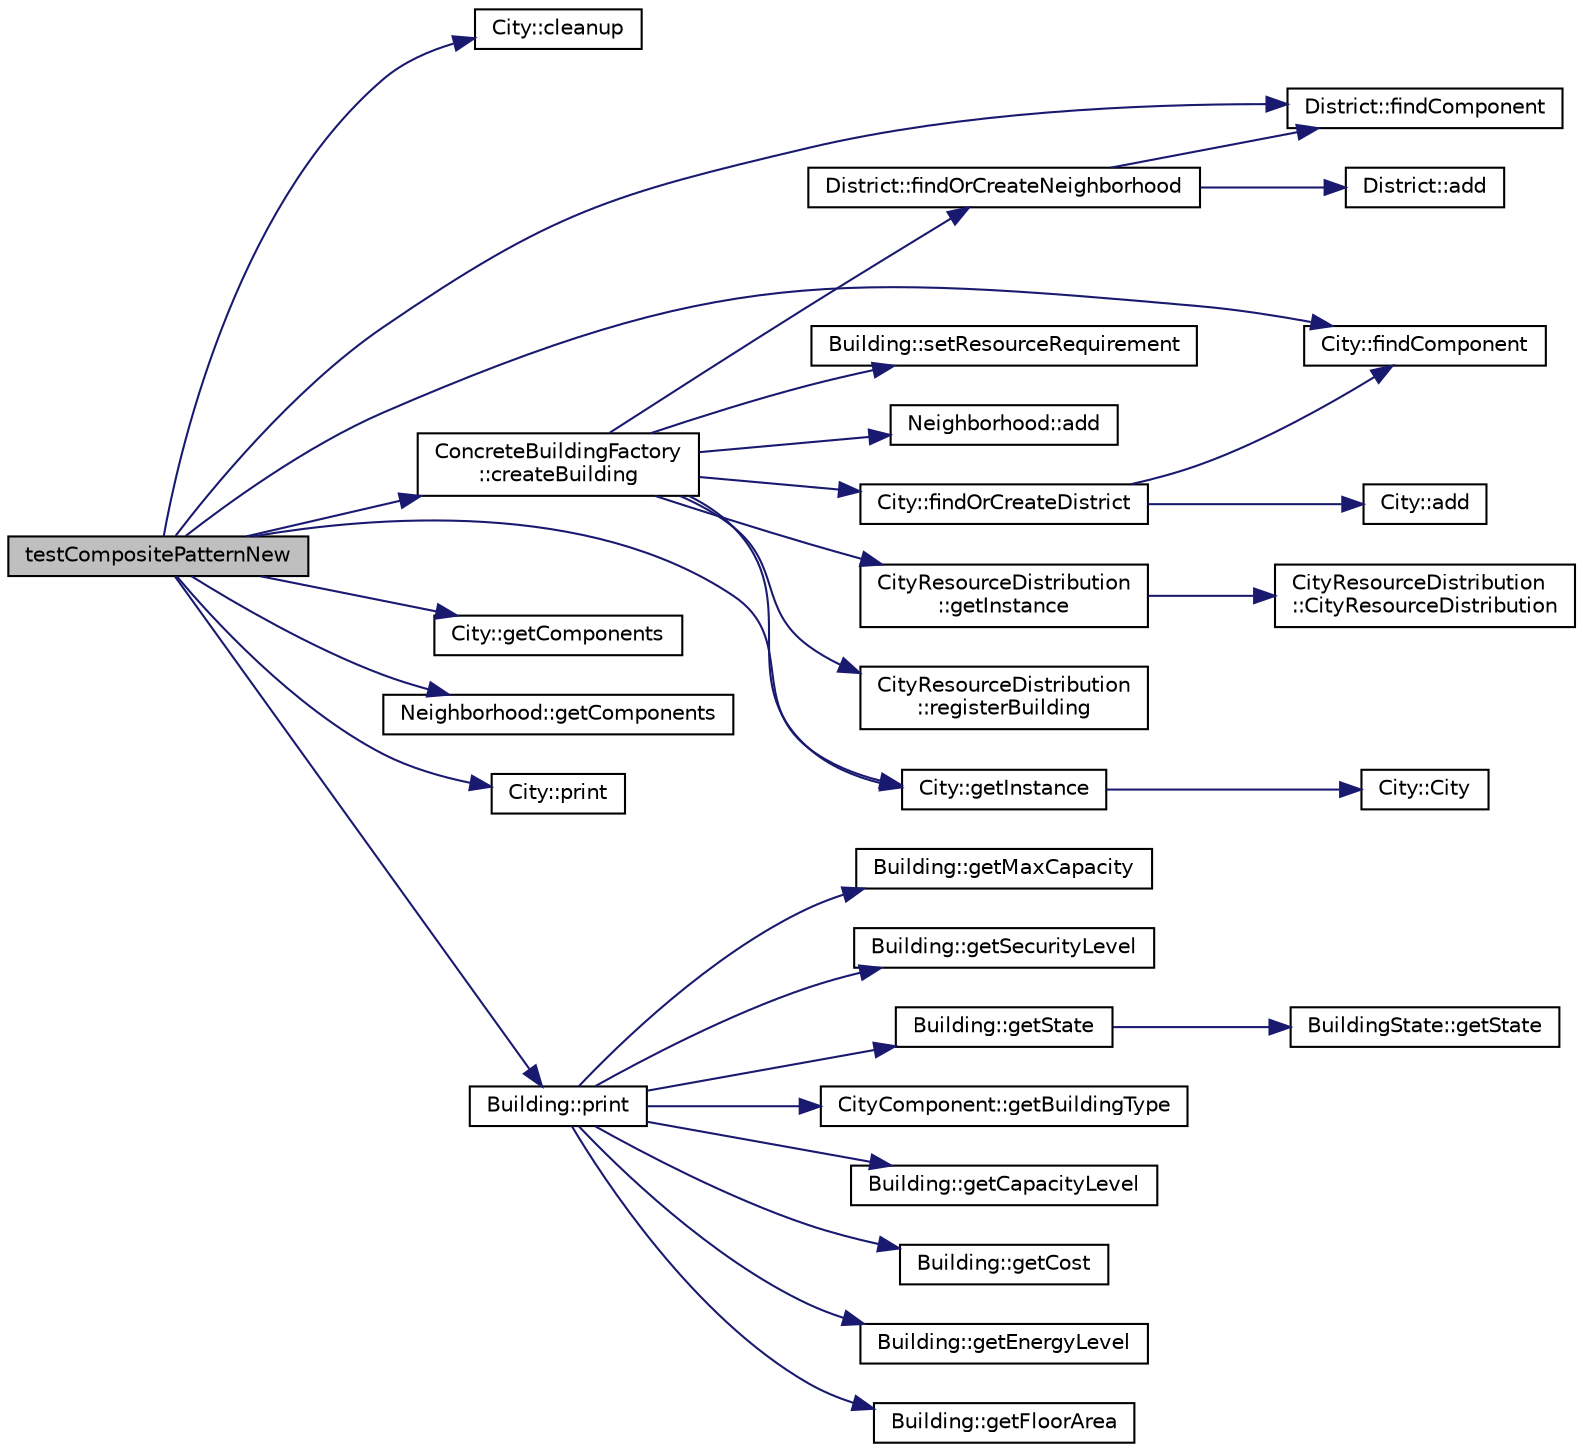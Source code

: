 digraph "testCompositePatternNew"
{
 // LATEX_PDF_SIZE
  edge [fontname="Helvetica",fontsize="10",labelfontname="Helvetica",labelfontsize="10"];
  node [fontname="Helvetica",fontsize="10",shape=record];
  rankdir="LR";
  Node1 [label="testCompositePatternNew",height=0.2,width=0.4,color="black", fillcolor="grey75", style="filled", fontcolor="black",tooltip=" "];
  Node1 -> Node2 [color="midnightblue",fontsize="10",style="solid",fontname="Helvetica"];
  Node2 [label="City::cleanup",height=0.2,width=0.4,color="black", fillcolor="white", style="filled",URL="$classCity.html#ade42fd8421580c9a3168083570ec8033",tooltip=" "];
  Node1 -> Node3 [color="midnightblue",fontsize="10",style="solid",fontname="Helvetica"];
  Node3 [label="ConcreteBuildingFactory\l::createBuilding",height=0.2,width=0.4,color="black", fillcolor="white", style="filled",URL="$classConcreteBuildingFactory.html#a7bfea29ce0e7c7272b82096d147e9c98",tooltip="Creates a new building of the specified type."];
  Node3 -> Node4 [color="midnightblue",fontsize="10",style="solid",fontname="Helvetica"];
  Node4 [label="Neighborhood::add",height=0.2,width=0.4,color="black", fillcolor="white", style="filled",URL="$classNeighborhood.html#a6c672923d3425007e15887e13c653417",tooltip="Adds a component to the neighborhood."];
  Node3 -> Node5 [color="midnightblue",fontsize="10",style="solid",fontname="Helvetica"];
  Node5 [label="City::findOrCreateDistrict",height=0.2,width=0.4,color="black", fillcolor="white", style="filled",URL="$classCity.html#aa152d0d49cd1f7736da6bc684b06ee9a",tooltip=" "];
  Node5 -> Node6 [color="midnightblue",fontsize="10",style="solid",fontname="Helvetica"];
  Node6 [label="City::add",height=0.2,width=0.4,color="black", fillcolor="white", style="filled",URL="$classCity.html#a425a1ec02c953daa3b54d2130b436ea5",tooltip="Adds a child component."];
  Node5 -> Node7 [color="midnightblue",fontsize="10",style="solid",fontname="Helvetica"];
  Node7 [label="City::findComponent",height=0.2,width=0.4,color="black", fillcolor="white", style="filled",URL="$classCity.html#ac84bf70abdb7b505e0c5ceee0a308f76",tooltip="Finds a component by name."];
  Node3 -> Node8 [color="midnightblue",fontsize="10",style="solid",fontname="Helvetica"];
  Node8 [label="District::findOrCreateNeighborhood",height=0.2,width=0.4,color="black", fillcolor="white", style="filled",URL="$classDistrict.html#a53b86971dc7d56d1872888afd154bec6",tooltip=" "];
  Node8 -> Node9 [color="midnightblue",fontsize="10",style="solid",fontname="Helvetica"];
  Node9 [label="District::add",height=0.2,width=0.4,color="black", fillcolor="white", style="filled",URL="$classDistrict.html#a0a5ae16e9ca18114255fd4948089915d",tooltip="Add neighborhood to district."];
  Node8 -> Node10 [color="midnightblue",fontsize="10",style="solid",fontname="Helvetica"];
  Node10 [label="District::findComponent",height=0.2,width=0.4,color="black", fillcolor="white", style="filled",URL="$classDistrict.html#a8336720f00a6c0eaa8790e7e3f1547ad",tooltip="Finds a component by name."];
  Node3 -> Node11 [color="midnightblue",fontsize="10",style="solid",fontname="Helvetica"];
  Node11 [label="City::getInstance",height=0.2,width=0.4,color="black", fillcolor="white", style="filled",URL="$classCity.html#a6489d6c61932e1aecd363ff819e7a6b2",tooltip=" "];
  Node11 -> Node12 [color="midnightblue",fontsize="10",style="solid",fontname="Helvetica"];
  Node12 [label="City::City",height=0.2,width=0.4,color="black", fillcolor="white", style="filled",URL="$classCity.html#a9e4f5be4a3bc66d0538ee893fbc0359a",tooltip=" "];
  Node3 -> Node13 [color="midnightblue",fontsize="10",style="solid",fontname="Helvetica"];
  Node13 [label="CityResourceDistribution\l::getInstance",height=0.2,width=0.4,color="black", fillcolor="white", style="filled",URL="$classCityResourceDistribution.html#a4b66e3241e4a55a374f5efaa0e042352",tooltip=" "];
  Node13 -> Node14 [color="midnightblue",fontsize="10",style="solid",fontname="Helvetica"];
  Node14 [label="CityResourceDistribution\l::CityResourceDistribution",height=0.2,width=0.4,color="black", fillcolor="white", style="filled",URL="$classCityResourceDistribution.html#a7176b6100583b07e33c3b0af046f6790",tooltip=" "];
  Node3 -> Node15 [color="midnightblue",fontsize="10",style="solid",fontname="Helvetica"];
  Node15 [label="CityResourceDistribution\l::registerBuilding",height=0.2,width=0.4,color="black", fillcolor="white", style="filled",URL="$classCityResourceDistribution.html#a40427ff3221f62f875d3e26ddb8d2f57",tooltip=" "];
  Node3 -> Node16 [color="midnightblue",fontsize="10",style="solid",fontname="Helvetica"];
  Node16 [label="Building::setResourceRequirement",height=0.2,width=0.4,color="black", fillcolor="white", style="filled",URL="$classBuilding.html#af3123a4bcbbb97cef337a6ef99215569",tooltip=" "];
  Node1 -> Node7 [color="midnightblue",fontsize="10",style="solid",fontname="Helvetica"];
  Node1 -> Node10 [color="midnightblue",fontsize="10",style="solid",fontname="Helvetica"];
  Node1 -> Node17 [color="midnightblue",fontsize="10",style="solid",fontname="Helvetica"];
  Node17 [label="City::getComponents",height=0.2,width=0.4,color="black", fillcolor="white", style="filled",URL="$classCity.html#a5026697339c903c74e7ed8f227343efc",tooltip="Gets child components."];
  Node1 -> Node18 [color="midnightblue",fontsize="10",style="solid",fontname="Helvetica"];
  Node18 [label="Neighborhood::getComponents",height=0.2,width=0.4,color="black", fillcolor="white", style="filled",URL="$classNeighborhood.html#ae44f18876c7d6f7bf125404c6efc7a90",tooltip="Gets all components in the neighborhood."];
  Node1 -> Node11 [color="midnightblue",fontsize="10",style="solid",fontname="Helvetica"];
  Node1 -> Node19 [color="midnightblue",fontsize="10",style="solid",fontname="Helvetica"];
  Node19 [label="City::print",height=0.2,width=0.4,color="black", fillcolor="white", style="filled",URL="$classCity.html#a1ac993385d19c115ef5e247791466ebd",tooltip="Prints the component details."];
  Node1 -> Node20 [color="midnightblue",fontsize="10",style="solid",fontname="Helvetica"];
  Node20 [label="Building::print",height=0.2,width=0.4,color="black", fillcolor="white", style="filled",URL="$classBuilding.html#a780463ee186e6bc3c3e1bca152211d09",tooltip="Prints the component details."];
  Node20 -> Node21 [color="midnightblue",fontsize="10",style="solid",fontname="Helvetica"];
  Node21 [label="CityComponent::getBuildingType",height=0.2,width=0.4,color="black", fillcolor="white", style="filled",URL="$classCityComponent.html#ab6c4da47b2b57cb7b2c45415f71ae5c2",tooltip="Gets the building type."];
  Node20 -> Node22 [color="midnightblue",fontsize="10",style="solid",fontname="Helvetica"];
  Node22 [label="Building::getCapacityLevel",height=0.2,width=0.4,color="black", fillcolor="white", style="filled",URL="$classBuilding.html#a0360b7ebe062e3ba1ec4113962c8abab",tooltip=" "];
  Node20 -> Node23 [color="midnightblue",fontsize="10",style="solid",fontname="Helvetica"];
  Node23 [label="Building::getCost",height=0.2,width=0.4,color="black", fillcolor="white", style="filled",URL="$classBuilding.html#a55e45c369571a1cc9e4e883f726bdf1a",tooltip="Get building cost."];
  Node20 -> Node24 [color="midnightblue",fontsize="10",style="solid",fontname="Helvetica"];
  Node24 [label="Building::getEnergyLevel",height=0.2,width=0.4,color="black", fillcolor="white", style="filled",URL="$classBuilding.html#a9fcaa2e14e6cbfff804a49bae39df5d9",tooltip=" "];
  Node20 -> Node25 [color="midnightblue",fontsize="10",style="solid",fontname="Helvetica"];
  Node25 [label="Building::getFloorArea",height=0.2,width=0.4,color="black", fillcolor="white", style="filled",URL="$classBuilding.html#a333cb1eea387ee3c085918eb9c0d29c9",tooltip=" "];
  Node20 -> Node26 [color="midnightblue",fontsize="10",style="solid",fontname="Helvetica"];
  Node26 [label="Building::getMaxCapacity",height=0.2,width=0.4,color="black", fillcolor="white", style="filled",URL="$classBuilding.html#a0e7b44f061de0088030aa80079a64620",tooltip=" "];
  Node20 -> Node27 [color="midnightblue",fontsize="10",style="solid",fontname="Helvetica"];
  Node27 [label="Building::getSecurityLevel",height=0.2,width=0.4,color="black", fillcolor="white", style="filled",URL="$classBuilding.html#a9ff9f661da5b8d81c77131b1a295f01b",tooltip=" "];
  Node20 -> Node28 [color="midnightblue",fontsize="10",style="solid",fontname="Helvetica"];
  Node28 [label="Building::getState",height=0.2,width=0.4,color="black", fillcolor="white", style="filled",URL="$classBuilding.html#a36727ca54f1fd273874dc941fc0149e1",tooltip=" "];
  Node28 -> Node29 [color="midnightblue",fontsize="10",style="solid",fontname="Helvetica"];
  Node29 [label="BuildingState::getState",height=0.2,width=0.4,color="black", fillcolor="white", style="filled",URL="$classBuildingState.html#ae47516b37a1fbc976b9340762d0dcdd2",tooltip="Get current state name."];
}
